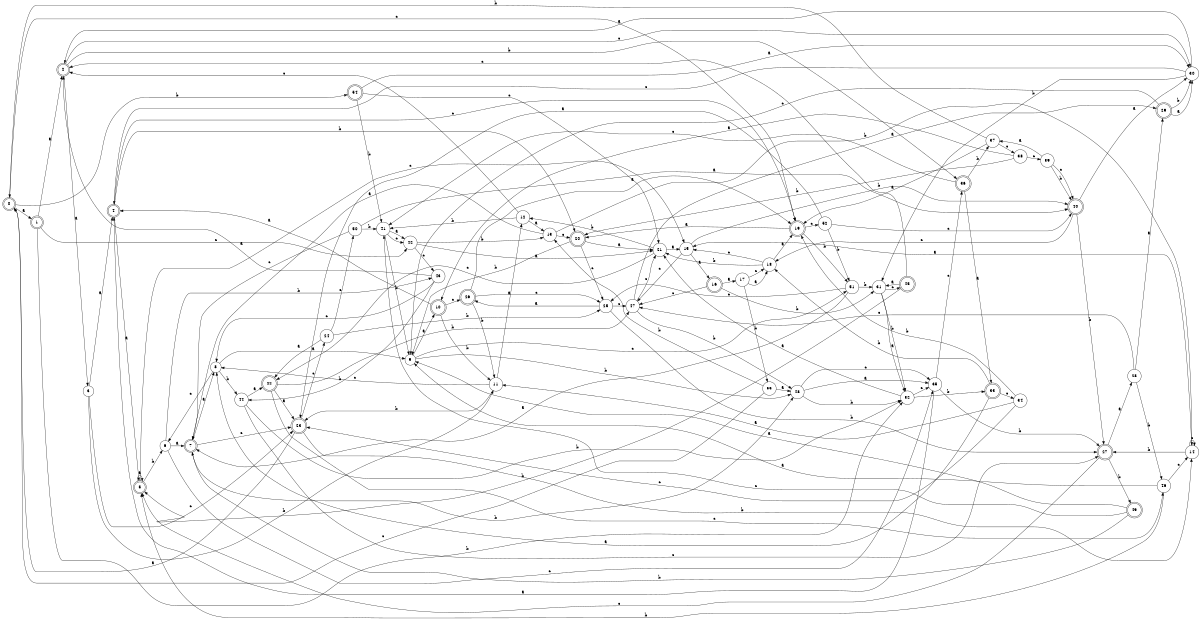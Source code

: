 digraph n44_10 {
__start0 [label="" shape="none"];

rankdir=LR;
size="8,5";

s0 [style="rounded,filled", color="black", fillcolor="white" shape="doublecircle", label="0"];
s1 [style="rounded,filled", color="black", fillcolor="white" shape="doublecircle", label="1"];
s2 [style="rounded,filled", color="black", fillcolor="white" shape="doublecircle", label="2"];
s3 [style="filled", color="black", fillcolor="white" shape="circle", label="3"];
s4 [style="rounded,filled", color="black", fillcolor="white" shape="doublecircle", label="4"];
s5 [style="rounded,filled", color="black", fillcolor="white" shape="doublecircle", label="5"];
s6 [style="filled", color="black", fillcolor="white" shape="circle", label="6"];
s7 [style="rounded,filled", color="black", fillcolor="white" shape="doublecircle", label="7"];
s8 [style="filled", color="black", fillcolor="white" shape="circle", label="8"];
s9 [style="filled", color="black", fillcolor="white" shape="circle", label="9"];
s10 [style="rounded,filled", color="black", fillcolor="white" shape="doublecircle", label="10"];
s11 [style="filled", color="black", fillcolor="white" shape="circle", label="11"];
s12 [style="filled", color="black", fillcolor="white" shape="circle", label="12"];
s13 [style="filled", color="black", fillcolor="white" shape="circle", label="13"];
s14 [style="filled", color="black", fillcolor="white" shape="circle", label="14"];
s15 [style="filled", color="black", fillcolor="white" shape="circle", label="15"];
s16 [style="rounded,filled", color="black", fillcolor="white" shape="doublecircle", label="16"];
s17 [style="filled", color="black", fillcolor="white" shape="circle", label="17"];
s18 [style="filled", color="black", fillcolor="white" shape="circle", label="18"];
s19 [style="rounded,filled", color="black", fillcolor="white" shape="doublecircle", label="19"];
s20 [style="rounded,filled", color="black", fillcolor="white" shape="doublecircle", label="20"];
s21 [style="filled", color="black", fillcolor="white" shape="circle", label="21"];
s22 [style="rounded,filled", color="black", fillcolor="white" shape="doublecircle", label="22"];
s23 [style="rounded,filled", color="black", fillcolor="white" shape="doublecircle", label="23"];
s24 [style="filled", color="black", fillcolor="white" shape="circle", label="24"];
s25 [style="filled", color="black", fillcolor="white" shape="circle", label="25"];
s26 [style="rounded,filled", color="black", fillcolor="white" shape="doublecircle", label="26"];
s27 [style="rounded,filled", color="black", fillcolor="white" shape="doublecircle", label="27"];
s28 [style="filled", color="black", fillcolor="white" shape="circle", label="28"];
s29 [style="rounded,filled", color="black", fillcolor="white" shape="doublecircle", label="29"];
s30 [style="filled", color="black", fillcolor="white" shape="circle", label="30"];
s31 [style="filled", color="black", fillcolor="white" shape="circle", label="31"];
s32 [style="filled", color="black", fillcolor="white" shape="circle", label="32"];
s33 [style="rounded,filled", color="black", fillcolor="white" shape="doublecircle", label="33"];
s34 [style="filled", color="black", fillcolor="white" shape="circle", label="34"];
s35 [style="filled", color="black", fillcolor="white" shape="circle", label="35"];
s36 [style="rounded,filled", color="black", fillcolor="white" shape="doublecircle", label="36"];
s37 [style="filled", color="black", fillcolor="white" shape="circle", label="37"];
s38 [style="filled", color="black", fillcolor="white" shape="circle", label="38"];
s39 [style="filled", color="black", fillcolor="white" shape="circle", label="39"];
s40 [style="rounded,filled", color="black", fillcolor="white" shape="doublecircle", label="40"];
s41 [style="filled", color="black", fillcolor="white" shape="circle", label="41"];
s42 [style="filled", color="black", fillcolor="white" shape="circle", label="42"];
s43 [style="filled", color="black", fillcolor="white" shape="circle", label="43"];
s44 [style="filled", color="black", fillcolor="white" shape="circle", label="44"];
s45 [style="rounded,filled", color="black", fillcolor="white" shape="doublecircle", label="45"];
s46 [style="filled", color="black", fillcolor="white" shape="circle", label="46"];
s47 [style="filled", color="black", fillcolor="white" shape="circle", label="47"];
s48 [style="filled", color="black", fillcolor="white" shape="circle", label="48"];
s49 [style="rounded,filled", color="black", fillcolor="white" shape="doublecircle", label="49"];
s50 [style="filled", color="black", fillcolor="white" shape="circle", label="50"];
s51 [style="filled", color="black", fillcolor="white" shape="circle", label="51"];
s52 [style="filled", color="black", fillcolor="white" shape="circle", label="52"];
s53 [style="filled", color="black", fillcolor="white" shape="circle", label="53"];
s54 [style="rounded,filled", color="black", fillcolor="white" shape="doublecircle", label="54"];
s0 -> s1 [label="a"];
s0 -> s54 [label="b"];
s0 -> s19 [label="c"];
s1 -> s2 [label="a"];
s1 -> s32 [label="b"];
s1 -> s42 [label="c"];
s2 -> s3 [label="a"];
s2 -> s36 [label="b"];
s2 -> s30 [label="c"];
s3 -> s4 [label="a"];
s3 -> s11 [label="b"];
s3 -> s23 [label="c"];
s4 -> s5 [label="a"];
s4 -> s20 [label="b"];
s4 -> s19 [label="c"];
s5 -> s5 [label="a"];
s5 -> s6 [label="b"];
s5 -> s15 [label="c"];
s6 -> s7 [label="a"];
s6 -> s43 [label="b"];
s6 -> s35 [label="c"];
s7 -> s8 [label="a"];
s7 -> s48 [label="b"];
s7 -> s23 [label="c"];
s8 -> s9 [label="a"];
s8 -> s44 [label="b"];
s8 -> s6 [label="c"];
s9 -> s10 [label="a"];
s9 -> s48 [label="b"];
s9 -> s51 [label="c"];
s10 -> s4 [label="a"];
s10 -> s11 [label="b"];
s10 -> s26 [label="c"];
s11 -> s12 [label="a"];
s11 -> s23 [label="b"];
s11 -> s8 [label="c"];
s12 -> s13 [label="a"];
s12 -> s41 [label="b"];
s12 -> s2 [label="c"];
s13 -> s7 [label="a"];
s13 -> s14 [label="b"];
s13 -> s20 [label="c"];
s14 -> s15 [label="a"];
s14 -> s27 [label="b"];
s14 -> s14 [label="c"];
s15 -> s16 [label="a"];
s15 -> s40 [label="b"];
s15 -> s47 [label="c"];
s16 -> s17 [label="a"];
s16 -> s31 [label="b"];
s16 -> s47 [label="c"];
s17 -> s18 [label="a"];
s17 -> s53 [label="b"];
s17 -> s18 [label="c"];
s18 -> s19 [label="a"];
s18 -> s21 [label="b"];
s18 -> s15 [label="c"];
s19 -> s20 [label="a"];
s19 -> s51 [label="b"];
s19 -> s52 [label="c"];
s20 -> s21 [label="a"];
s20 -> s9 [label="b"];
s20 -> s25 [label="c"];
s21 -> s15 [label="a"];
s21 -> s12 [label="b"];
s21 -> s22 [label="c"];
s22 -> s23 [label="a"];
s22 -> s47 [label="b"];
s22 -> s46 [label="c"];
s23 -> s0 [label="a"];
s23 -> s14 [label="b"];
s23 -> s24 [label="c"];
s24 -> s22 [label="a"];
s24 -> s25 [label="b"];
s24 -> s50 [label="c"];
s25 -> s26 [label="a"];
s25 -> s27 [label="b"];
s25 -> s47 [label="c"];
s26 -> s19 [label="a"];
s26 -> s11 [label="b"];
s26 -> s25 [label="c"];
s27 -> s28 [label="a"];
s27 -> s49 [label="b"];
s27 -> s5 [label="c"];
s28 -> s29 [label="a"];
s28 -> s46 [label="b"];
s28 -> s47 [label="c"];
s29 -> s30 [label="a"];
s29 -> s30 [label="b"];
s29 -> s9 [label="c"];
s30 -> s2 [label="a"];
s30 -> s31 [label="b"];
s30 -> s4 [label="c"];
s31 -> s32 [label="a"];
s31 -> s32 [label="b"];
s31 -> s45 [label="c"];
s32 -> s21 [label="a"];
s32 -> s33 [label="b"];
s32 -> s35 [label="c"];
s33 -> s8 [label="a"];
s33 -> s18 [label="b"];
s33 -> s34 [label="c"];
s34 -> s11 [label="a"];
s34 -> s19 [label="b"];
s34 -> s23 [label="c"];
s35 -> s4 [label="a"];
s35 -> s27 [label="b"];
s35 -> s36 [label="c"];
s36 -> s33 [label="a"];
s36 -> s37 [label="b"];
s36 -> s41 [label="c"];
s37 -> s19 [label="a"];
s37 -> s0 [label="b"];
s37 -> s38 [label="c"];
s38 -> s10 [label="a"];
s38 -> s20 [label="b"];
s38 -> s39 [label="c"];
s39 -> s37 [label="a"];
s39 -> s40 [label="b"];
s39 -> s40 [label="c"];
s40 -> s30 [label="a"];
s40 -> s27 [label="b"];
s40 -> s18 [label="c"];
s41 -> s42 [label="a"];
s41 -> s9 [label="b"];
s41 -> s42 [label="c"];
s42 -> s21 [label="a"];
s42 -> s13 [label="b"];
s42 -> s43 [label="c"];
s43 -> s2 [label="a"];
s43 -> s44 [label="b"];
s43 -> s8 [label="c"];
s44 -> s22 [label="a"];
s44 -> s32 [label="b"];
s44 -> s27 [label="c"];
s45 -> s31 [label="a"];
s45 -> s5 [label="b"];
s45 -> s2 [label="c"];
s46 -> s9 [label="a"];
s46 -> s5 [label="b"];
s46 -> s14 [label="c"];
s47 -> s29 [label="a"];
s47 -> s48 [label="b"];
s47 -> s21 [label="c"];
s48 -> s35 [label="a"];
s48 -> s32 [label="b"];
s48 -> s35 [label="c"];
s49 -> s9 [label="a"];
s49 -> s7 [label="b"];
s49 -> s41 [label="c"];
s50 -> s40 [label="a"];
s50 -> s41 [label="b"];
s50 -> s7 [label="c"];
s51 -> s7 [label="a"];
s51 -> s31 [label="b"];
s51 -> s25 [label="c"];
s52 -> s23 [label="a"];
s52 -> s51 [label="b"];
s52 -> s40 [label="c"];
s53 -> s48 [label="a"];
s53 -> s13 [label="b"];
s53 -> s0 [label="c"];
s54 -> s30 [label="a"];
s54 -> s41 [label="b"];
s54 -> s21 [label="c"];

}
